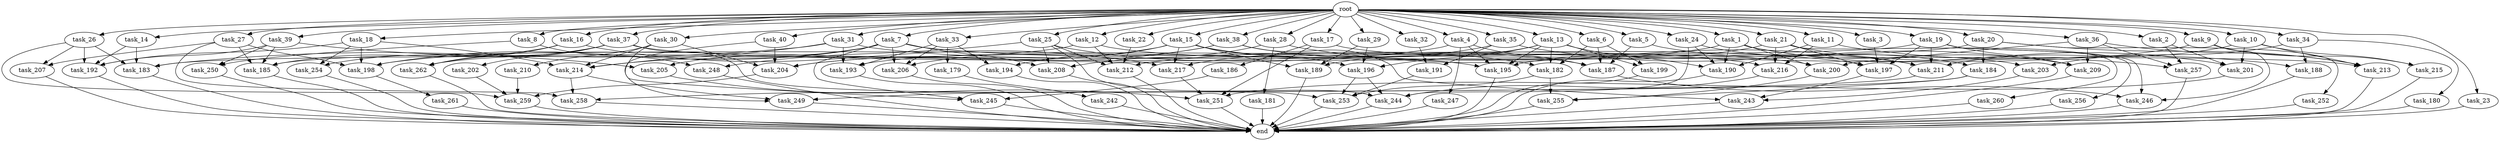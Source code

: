 digraph G {
  task_8 [size="102.400000"];
  task_252 [size="54975581388.800003"];
  task_189 [size="110810156236.800003"];
  task_17 [size="102.400000"];
  task_261 [size="85899345920.000000"];
  task_204 [size="100502234726.400009"];
  task_242 [size="13743895347.200001"];
  task_35 [size="102.400000"];
  task_26 [size="102.400000"];
  task_15 [size="102.400000"];
  task_251 [size="99643241267.200012"];
  task_209 [size="103938208563.200012"];
  task_211 [size="69578470195.199997"];
  task_255 [size="107374182400.000000"];
  task_206 [size="210453397504.000000"];
  task_33 [size="102.400000"];
  task_186 [size="7730941132.800000"];
  task_205 [size="140874927308.800018"];
  task_216 [size="155477816115.200012"];
  task_13 [size="102.400000"];
  task_22 [size="102.400000"];
  task_208 [size="132284992716.800003"];
  task_5 [size="102.400000"];
  task_36 [size="102.400000"];
  task_200 [size="139156940390.399994"];
  task_201 [size="152041842278.399994"];
  task_6 [size="102.400000"];
  task_184 [size="76450417868.800003"];
  task_25 [size="102.400000"];
  task_30 [size="102.400000"];
  task_262 [size="182965606809.600006"];
  task_3 [size="102.400000"];
  task_179 [size="69578470195.199997"];
  task_187 [size="163208757248.000000"];
  task_188 [size="100502234726.400009"];
  task_254 [size="68719476736.000000"];
  task_183 [size="169221711462.400024"];
  task_193 [size="125413045043.200012"];
  task_215 [size="97066260889.600006"];
  task_16 [size="102.400000"];
  task_191 [size="17179869184.000000"];
  task_260 [size="69578470195.199997"];
  task_214 [size="85899345920.000000"];
  task_27 [size="102.400000"];
  task_253 [size="134861973094.400009"];
  task_202 [size="54975581388.800003"];
  root [size="0.000000"];
  task_182 [size="67001489817.600006"];
  task_258 [size="110810156236.800003"];
  task_245 [size="66142496358.400002"];
  task_12 [size="102.400000"];
  task_21 [size="102.400000"];
  task_18 [size="102.400000"];
  task_180 [size="69578470195.199997"];
  task_31 [size="102.400000"];
  task_244 [size="131425999257.600006"];
  task_9 [size="102.400000"];
  task_192 [size="200145475993.600006"];
  task_28 [size="102.400000"];
  task_250 [size="155477816115.200012"];
  task_217 [size="92771293593.600006"];
  task_29 [size="102.400000"];
  task_185 [size="217325345177.600006"];
  task_34 [size="102.400000"];
  task_39 [size="102.400000"];
  task_10 [size="102.400000"];
  task_212 [size="184683593728.000000"];
  task_181 [size="7730941132.800000"];
  task_247 [size="13743895347.200001"];
  task_194 [size="73014444032.000000"];
  task_2 [size="102.400000"];
  end [size="0.000000"];
  task_7 [size="102.400000"];
  task_197 [size="90194313216.000000"];
  task_198 [size="124554051584.000000"];
  task_213 [size="219902325555.200012"];
  task_14 [size="102.400000"];
  task_210 [size="3435973836.800000"];
  task_24 [size="102.400000"];
  task_38 [size="102.400000"];
  task_195 [size="174375672217.600006"];
  task_243 [size="154618822656.000000"];
  task_257 [size="179529632972.800018"];
  task_19 [size="102.400000"];
  task_32 [size="102.400000"];
  task_196 [size="110810156236.800003"];
  task_4 [size="102.400000"];
  task_40 [size="102.400000"];
  task_207 [size="111669149696.000000"];
  task_259 [size="156336809574.399994"];
  task_23 [size="102.400000"];
  task_37 [size="102.400000"];
  task_256 [size="3435973836.800000"];
  task_1 [size="102.400000"];
  task_190 [size="97925254348.800003"];
  task_249 [size="76450417868.800003"];
  task_20 [size="102.400000"];
  task_246 [size="87617332838.400009"];
  task_203 [size="77309411328.000000"];
  task_199 [size="63565515980.800003"];
  task_11 [size="102.400000"];
  task_248 [size="139156940390.399994"];

  task_8 -> task_250 [size="679477248.000000"];
  task_8 -> task_248 [size="679477248.000000"];
  task_252 -> end [size="1.000000"];
  task_189 -> end [size="1.000000"];
  task_17 -> task_251 [size="75497472.000000"];
  task_17 -> task_186 [size="75497472.000000"];
  task_17 -> task_203 [size="75497472.000000"];
  task_261 -> end [size="1.000000"];
  task_204 -> task_259 [size="301989888.000000"];
  task_242 -> end [size="1.000000"];
  task_35 -> task_191 [size="33554432.000000"];
  task_35 -> task_209 [size="33554432.000000"];
  task_35 -> task_217 [size="33554432.000000"];
  task_26 -> task_183 [size="679477248.000000"];
  task_26 -> task_207 [size="679477248.000000"];
  task_26 -> task_259 [size="679477248.000000"];
  task_26 -> task_192 [size="679477248.000000"];
  task_15 -> task_194 [size="33554432.000000"];
  task_15 -> task_189 [size="33554432.000000"];
  task_15 -> task_182 [size="33554432.000000"];
  task_15 -> task_196 [size="33554432.000000"];
  task_15 -> task_204 [size="33554432.000000"];
  task_15 -> task_217 [size="33554432.000000"];
  task_251 -> end [size="1.000000"];
  task_209 -> end [size="1.000000"];
  task_211 -> task_258 [size="536870912.000000"];
  task_255 -> end [size="1.000000"];
  task_206 -> end [size="1.000000"];
  task_33 -> task_194 [size="679477248.000000"];
  task_33 -> task_193 [size="679477248.000000"];
  task_33 -> task_206 [size="679477248.000000"];
  task_33 -> task_179 [size="679477248.000000"];
  task_186 -> task_245 [size="75497472.000000"];
  task_205 -> task_251 [size="411041792.000000"];
  task_216 -> task_244 [size="536870912.000000"];
  task_13 -> task_190 [size="209715200.000000"];
  task_13 -> task_189 [size="209715200.000000"];
  task_13 -> task_182 [size="209715200.000000"];
  task_13 -> task_196 [size="209715200.000000"];
  task_13 -> task_195 [size="209715200.000000"];
  task_13 -> task_199 [size="209715200.000000"];
  task_22 -> task_212 [size="301989888.000000"];
  task_208 -> end [size="1.000000"];
  task_5 -> task_184 [size="209715200.000000"];
  task_5 -> task_187 [size="209715200.000000"];
  task_36 -> task_257 [size="536870912.000000"];
  task_36 -> task_200 [size="536870912.000000"];
  task_36 -> task_209 [size="536870912.000000"];
  task_36 -> task_213 [size="536870912.000000"];
  task_200 -> task_255 [size="301989888.000000"];
  task_201 -> task_251 [size="75497472.000000"];
  task_6 -> task_199 [size="411041792.000000"];
  task_6 -> task_182 [size="411041792.000000"];
  task_6 -> task_187 [size="411041792.000000"];
  task_184 -> task_249 [size="536870912.000000"];
  task_184 -> task_255 [size="536870912.000000"];
  task_25 -> task_208 [size="679477248.000000"];
  task_25 -> task_212 [size="679477248.000000"];
  task_25 -> task_195 [size="679477248.000000"];
  task_25 -> task_248 [size="679477248.000000"];
  task_25 -> task_244 [size="679477248.000000"];
  task_30 -> task_245 [size="33554432.000000"];
  task_30 -> task_214 [size="33554432.000000"];
  task_30 -> task_204 [size="33554432.000000"];
  task_30 -> task_210 [size="33554432.000000"];
  task_262 -> end [size="1.000000"];
  task_3 -> task_197 [size="33554432.000000"];
  task_179 -> task_242 [size="134217728.000000"];
  task_187 -> task_246 [size="411041792.000000"];
  task_188 -> end [size="1.000000"];
  task_254 -> end [size="1.000000"];
  task_183 -> end [size="1.000000"];
  task_193 -> end [size="1.000000"];
  task_215 -> end [size="1.000000"];
  task_16 -> task_185 [size="838860800.000000"];
  task_16 -> task_262 [size="838860800.000000"];
  task_16 -> task_217 [size="838860800.000000"];
  task_191 -> task_253 [size="536870912.000000"];
  task_260 -> end [size="1.000000"];
  task_214 -> task_249 [size="134217728.000000"];
  task_214 -> task_258 [size="134217728.000000"];
  task_27 -> task_185 [size="411041792.000000"];
  task_27 -> task_198 [size="411041792.000000"];
  task_27 -> task_207 [size="411041792.000000"];
  task_27 -> task_258 [size="411041792.000000"];
  task_253 -> end [size="1.000000"];
  task_202 -> task_259 [size="134217728.000000"];
  root -> task_8 [size="1.000000"];
  root -> task_14 [size="1.000000"];
  root -> task_24 [size="1.000000"];
  root -> task_13 [size="1.000000"];
  root -> task_33 [size="1.000000"];
  root -> task_12 [size="1.000000"];
  root -> task_21 [size="1.000000"];
  root -> task_18 [size="1.000000"];
  root -> task_22 [size="1.000000"];
  root -> task_31 [size="1.000000"];
  root -> task_9 [size="1.000000"];
  root -> task_5 [size="1.000000"];
  root -> task_36 [size="1.000000"];
  root -> task_32 [size="1.000000"];
  root -> task_26 [size="1.000000"];
  root -> task_15 [size="1.000000"];
  root -> task_6 [size="1.000000"];
  root -> task_4 [size="1.000000"];
  root -> task_25 [size="1.000000"];
  root -> task_40 [size="1.000000"];
  root -> task_30 [size="1.000000"];
  root -> task_34 [size="1.000000"];
  root -> task_3 [size="1.000000"];
  root -> task_19 [size="1.000000"];
  root -> task_10 [size="1.000000"];
  root -> task_23 [size="1.000000"];
  root -> task_37 [size="1.000000"];
  root -> task_39 [size="1.000000"];
  root -> task_1 [size="1.000000"];
  root -> task_11 [size="1.000000"];
  root -> task_17 [size="1.000000"];
  root -> task_2 [size="1.000000"];
  root -> task_29 [size="1.000000"];
  root -> task_20 [size="1.000000"];
  root -> task_35 [size="1.000000"];
  root -> task_7 [size="1.000000"];
  root -> task_27 [size="1.000000"];
  root -> task_38 [size="1.000000"];
  root -> task_28 [size="1.000000"];
  root -> task_16 [size="1.000000"];
  task_182 -> task_255 [size="209715200.000000"];
  task_182 -> task_253 [size="209715200.000000"];
  task_258 -> end [size="1.000000"];
  task_245 -> end [size="1.000000"];
  task_12 -> task_200 [size="411041792.000000"];
  task_12 -> task_262 [size="411041792.000000"];
  task_12 -> task_212 [size="411041792.000000"];
  task_21 -> task_260 [size="679477248.000000"];
  task_21 -> task_257 [size="679477248.000000"];
  task_21 -> task_216 [size="679477248.000000"];
  task_21 -> task_197 [size="679477248.000000"];
  task_21 -> task_195 [size="679477248.000000"];
  task_18 -> task_198 [size="134217728.000000"];
  task_18 -> task_192 [size="134217728.000000"];
  task_18 -> task_214 [size="134217728.000000"];
  task_18 -> task_254 [size="134217728.000000"];
  task_180 -> end [size="1.000000"];
  task_31 -> task_214 [size="134217728.000000"];
  task_31 -> task_197 [size="134217728.000000"];
  task_31 -> task_183 [size="134217728.000000"];
  task_31 -> task_193 [size="134217728.000000"];
  task_244 -> end [size="1.000000"];
  task_9 -> task_215 [size="411041792.000000"];
  task_9 -> task_246 [size="411041792.000000"];
  task_9 -> task_212 [size="411041792.000000"];
  task_192 -> end [size="1.000000"];
  task_28 -> task_181 [size="75497472.000000"];
  task_28 -> task_211 [size="75497472.000000"];
  task_28 -> task_208 [size="75497472.000000"];
  task_250 -> end [size="1.000000"];
  task_217 -> task_251 [size="411041792.000000"];
  task_29 -> task_189 [size="838860800.000000"];
  task_29 -> task_196 [size="838860800.000000"];
  task_185 -> end [size="1.000000"];
  task_34 -> task_188 [size="679477248.000000"];
  task_34 -> task_180 [size="679477248.000000"];
  task_34 -> task_203 [size="679477248.000000"];
  task_39 -> task_185 [size="838860800.000000"];
  task_39 -> task_205 [size="838860800.000000"];
  task_39 -> task_250 [size="838860800.000000"];
  task_39 -> task_192 [size="838860800.000000"];
  task_10 -> task_201 [size="536870912.000000"];
  task_10 -> task_215 [size="536870912.000000"];
  task_10 -> task_211 [size="536870912.000000"];
  task_10 -> task_213 [size="536870912.000000"];
  task_212 -> end [size="1.000000"];
  task_181 -> end [size="1.000000"];
  task_247 -> end [size="1.000000"];
  task_194 -> end [size="1.000000"];
  task_2 -> task_201 [size="536870912.000000"];
  task_2 -> task_257 [size="536870912.000000"];
  task_7 -> task_208 [size="536870912.000000"];
  task_7 -> task_245 [size="536870912.000000"];
  task_7 -> task_205 [size="536870912.000000"];
  task_7 -> task_198 [size="536870912.000000"];
  task_7 -> task_216 [size="536870912.000000"];
  task_7 -> task_214 [size="536870912.000000"];
  task_7 -> task_206 [size="536870912.000000"];
  task_197 -> task_243 [size="536870912.000000"];
  task_198 -> task_261 [size="838860800.000000"];
  task_213 -> end [size="1.000000"];
  task_14 -> task_183 [size="301989888.000000"];
  task_14 -> task_192 [size="301989888.000000"];
  task_210 -> task_259 [size="411041792.000000"];
  task_24 -> task_190 [size="33554432.000000"];
  task_24 -> task_211 [size="33554432.000000"];
  task_24 -> task_244 [size="33554432.000000"];
  task_38 -> task_204 [size="838860800.000000"];
  task_38 -> task_187 [size="838860800.000000"];
  task_38 -> task_206 [size="838860800.000000"];
  task_38 -> task_243 [size="838860800.000000"];
  task_195 -> end [size="1.000000"];
  task_243 -> end [size="1.000000"];
  task_257 -> end [size="1.000000"];
  task_19 -> task_185 [size="33554432.000000"];
  task_19 -> task_209 [size="33554432.000000"];
  task_19 -> task_211 [size="33554432.000000"];
  task_19 -> task_197 [size="33554432.000000"];
  task_19 -> task_256 [size="33554432.000000"];
  task_19 -> task_246 [size="33554432.000000"];
  task_32 -> task_191 [size="134217728.000000"];
  task_196 -> task_253 [size="33554432.000000"];
  task_196 -> task_244 [size="33554432.000000"];
  task_4 -> task_198 [size="134217728.000000"];
  task_4 -> task_195 [size="134217728.000000"];
  task_4 -> task_247 [size="134217728.000000"];
  task_4 -> task_187 [size="134217728.000000"];
  task_40 -> task_249 [size="75497472.000000"];
  task_40 -> task_204 [size="75497472.000000"];
  task_207 -> end [size="1.000000"];
  task_259 -> end [size="1.000000"];
  task_23 -> end [size="1.000000"];
  task_37 -> task_202 [size="536870912.000000"];
  task_37 -> task_262 [size="536870912.000000"];
  task_37 -> task_253 [size="536870912.000000"];
  task_37 -> task_213 [size="536870912.000000"];
  task_37 -> task_254 [size="536870912.000000"];
  task_256 -> end [size="1.000000"];
  task_1 -> task_190 [size="411041792.000000"];
  task_1 -> task_201 [size="411041792.000000"];
  task_1 -> task_193 [size="411041792.000000"];
  task_1 -> task_209 [size="411041792.000000"];
  task_1 -> task_200 [size="411041792.000000"];
  task_190 -> end [size="1.000000"];
  task_249 -> end [size="1.000000"];
  task_20 -> task_184 [size="536870912.000000"];
  task_20 -> task_183 [size="536870912.000000"];
  task_20 -> task_252 [size="536870912.000000"];
  task_20 -> task_213 [size="536870912.000000"];
  task_246 -> end [size="1.000000"];
  task_203 -> task_243 [size="134217728.000000"];
  task_199 -> end [size="1.000000"];
  task_11 -> task_188 [size="301989888.000000"];
  task_11 -> task_190 [size="301989888.000000"];
  task_11 -> task_216 [size="301989888.000000"];
  task_248 -> end [size="1.000000"];
}
